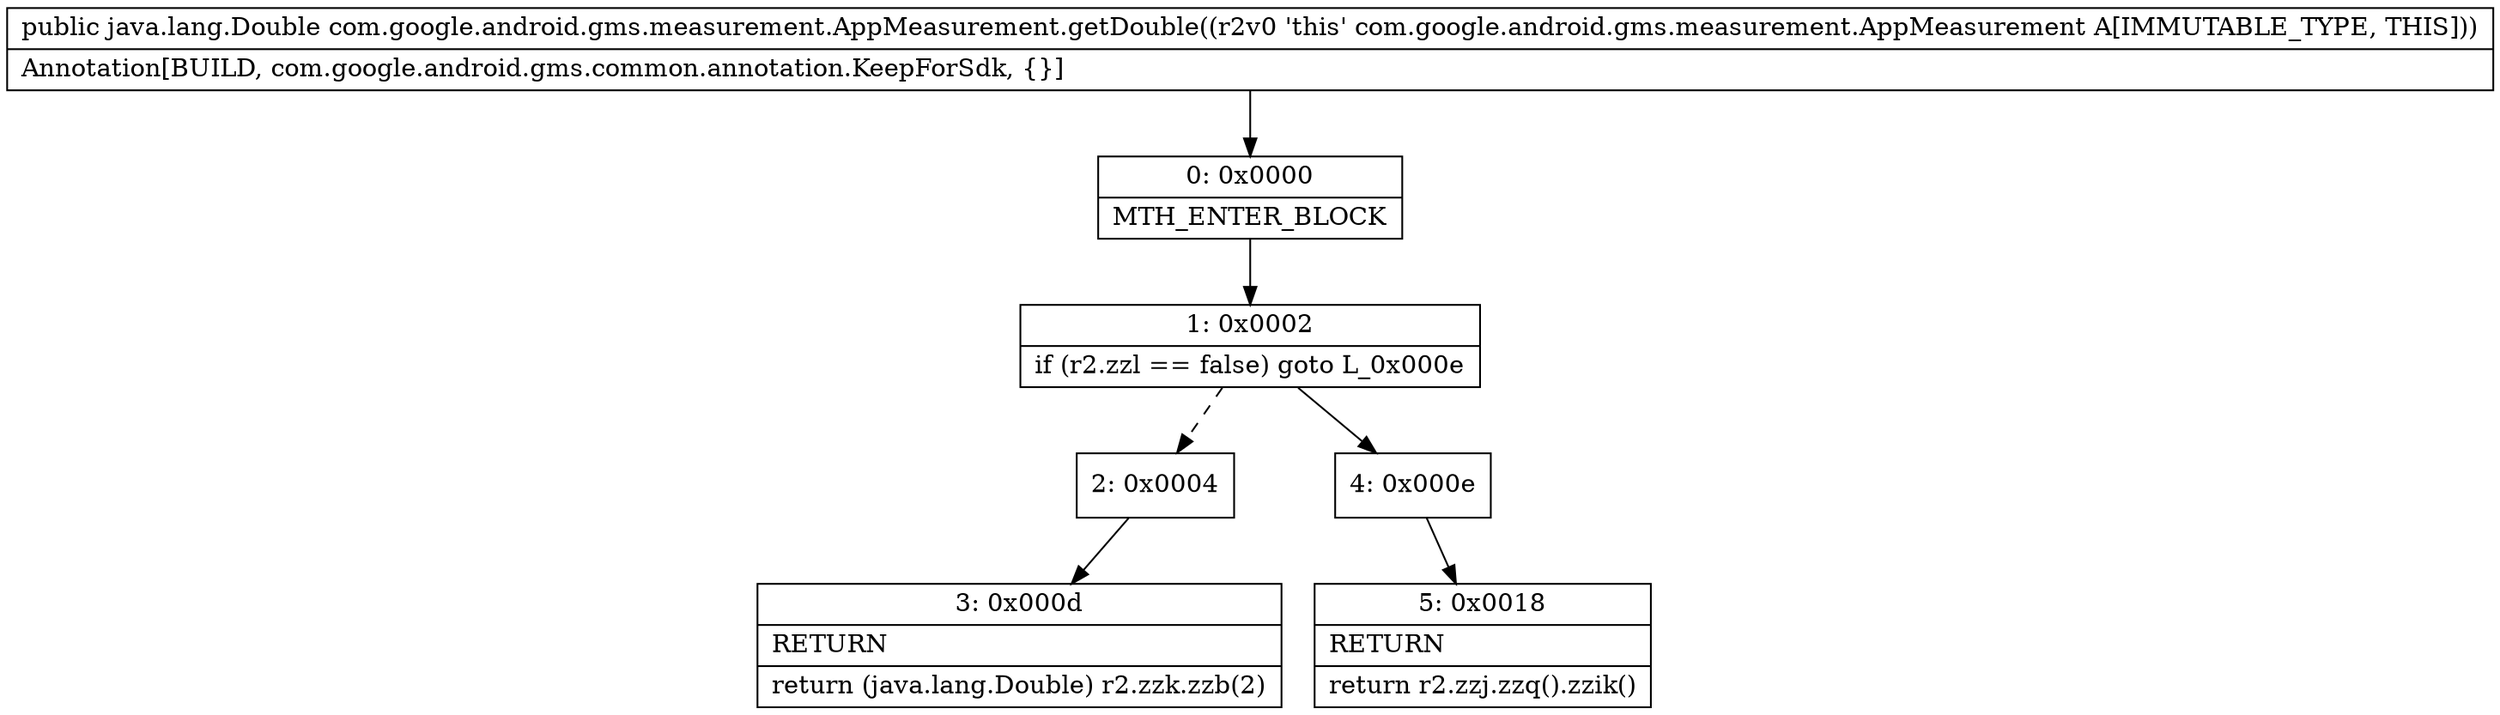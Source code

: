 digraph "CFG forcom.google.android.gms.measurement.AppMeasurement.getDouble()Ljava\/lang\/Double;" {
Node_0 [shape=record,label="{0\:\ 0x0000|MTH_ENTER_BLOCK\l}"];
Node_1 [shape=record,label="{1\:\ 0x0002|if (r2.zzl == false) goto L_0x000e\l}"];
Node_2 [shape=record,label="{2\:\ 0x0004}"];
Node_3 [shape=record,label="{3\:\ 0x000d|RETURN\l|return (java.lang.Double) r2.zzk.zzb(2)\l}"];
Node_4 [shape=record,label="{4\:\ 0x000e}"];
Node_5 [shape=record,label="{5\:\ 0x0018|RETURN\l|return r2.zzj.zzq().zzik()\l}"];
MethodNode[shape=record,label="{public java.lang.Double com.google.android.gms.measurement.AppMeasurement.getDouble((r2v0 'this' com.google.android.gms.measurement.AppMeasurement A[IMMUTABLE_TYPE, THIS]))  | Annotation[BUILD, com.google.android.gms.common.annotation.KeepForSdk, \{\}]\l}"];
MethodNode -> Node_0;
Node_0 -> Node_1;
Node_1 -> Node_2[style=dashed];
Node_1 -> Node_4;
Node_2 -> Node_3;
Node_4 -> Node_5;
}

